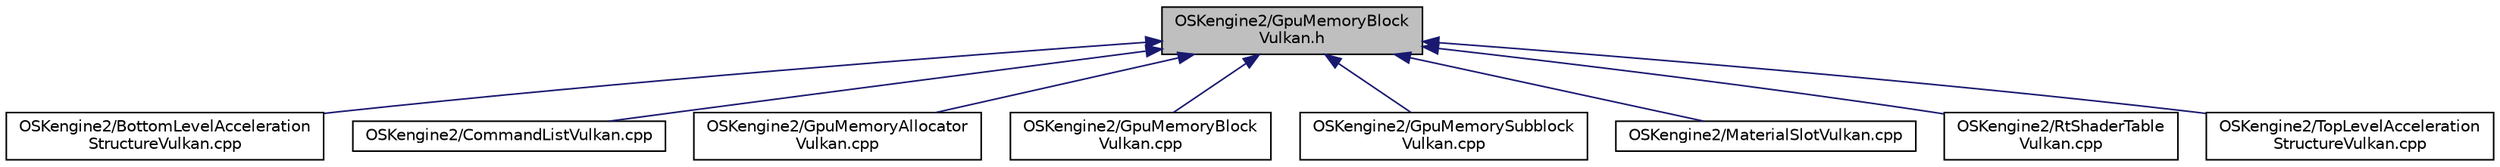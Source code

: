 digraph "OSKengine2/GpuMemoryBlockVulkan.h"
{
 // LATEX_PDF_SIZE
  edge [fontname="Helvetica",fontsize="10",labelfontname="Helvetica",labelfontsize="10"];
  node [fontname="Helvetica",fontsize="10",shape=record];
  Node1 [label="OSKengine2/GpuMemoryBlock\lVulkan.h",height=0.2,width=0.4,color="black", fillcolor="grey75", style="filled", fontcolor="black",tooltip=" "];
  Node1 -> Node2 [dir="back",color="midnightblue",fontsize="10",style="solid"];
  Node2 [label="OSKengine2/BottomLevelAcceleration\lStructureVulkan.cpp",height=0.2,width=0.4,color="black", fillcolor="white", style="filled",URL="$_bottom_level_acceleration_structure_vulkan_8cpp.html",tooltip=" "];
  Node1 -> Node3 [dir="back",color="midnightblue",fontsize="10",style="solid"];
  Node3 [label="OSKengine2/CommandListVulkan.cpp",height=0.2,width=0.4,color="black", fillcolor="white", style="filled",URL="$_command_list_vulkan_8cpp.html",tooltip=" "];
  Node1 -> Node4 [dir="back",color="midnightblue",fontsize="10",style="solid"];
  Node4 [label="OSKengine2/GpuMemoryAllocator\lVulkan.cpp",height=0.2,width=0.4,color="black", fillcolor="white", style="filled",URL="$_gpu_memory_allocator_vulkan_8cpp.html",tooltip=" "];
  Node1 -> Node5 [dir="back",color="midnightblue",fontsize="10",style="solid"];
  Node5 [label="OSKengine2/GpuMemoryBlock\lVulkan.cpp",height=0.2,width=0.4,color="black", fillcolor="white", style="filled",URL="$_gpu_memory_block_vulkan_8cpp.html",tooltip=" "];
  Node1 -> Node6 [dir="back",color="midnightblue",fontsize="10",style="solid"];
  Node6 [label="OSKengine2/GpuMemorySubblock\lVulkan.cpp",height=0.2,width=0.4,color="black", fillcolor="white", style="filled",URL="$_gpu_memory_subblock_vulkan_8cpp.html",tooltip=" "];
  Node1 -> Node7 [dir="back",color="midnightblue",fontsize="10",style="solid"];
  Node7 [label="OSKengine2/MaterialSlotVulkan.cpp",height=0.2,width=0.4,color="black", fillcolor="white", style="filled",URL="$_material_slot_vulkan_8cpp.html",tooltip=" "];
  Node1 -> Node8 [dir="back",color="midnightblue",fontsize="10",style="solid"];
  Node8 [label="OSKengine2/RtShaderTable\lVulkan.cpp",height=0.2,width=0.4,color="black", fillcolor="white", style="filled",URL="$_rt_shader_table_vulkan_8cpp.html",tooltip=" "];
  Node1 -> Node9 [dir="back",color="midnightblue",fontsize="10",style="solid"];
  Node9 [label="OSKengine2/TopLevelAcceleration\lStructureVulkan.cpp",height=0.2,width=0.4,color="black", fillcolor="white", style="filled",URL="$_top_level_acceleration_structure_vulkan_8cpp.html",tooltip=" "];
}
